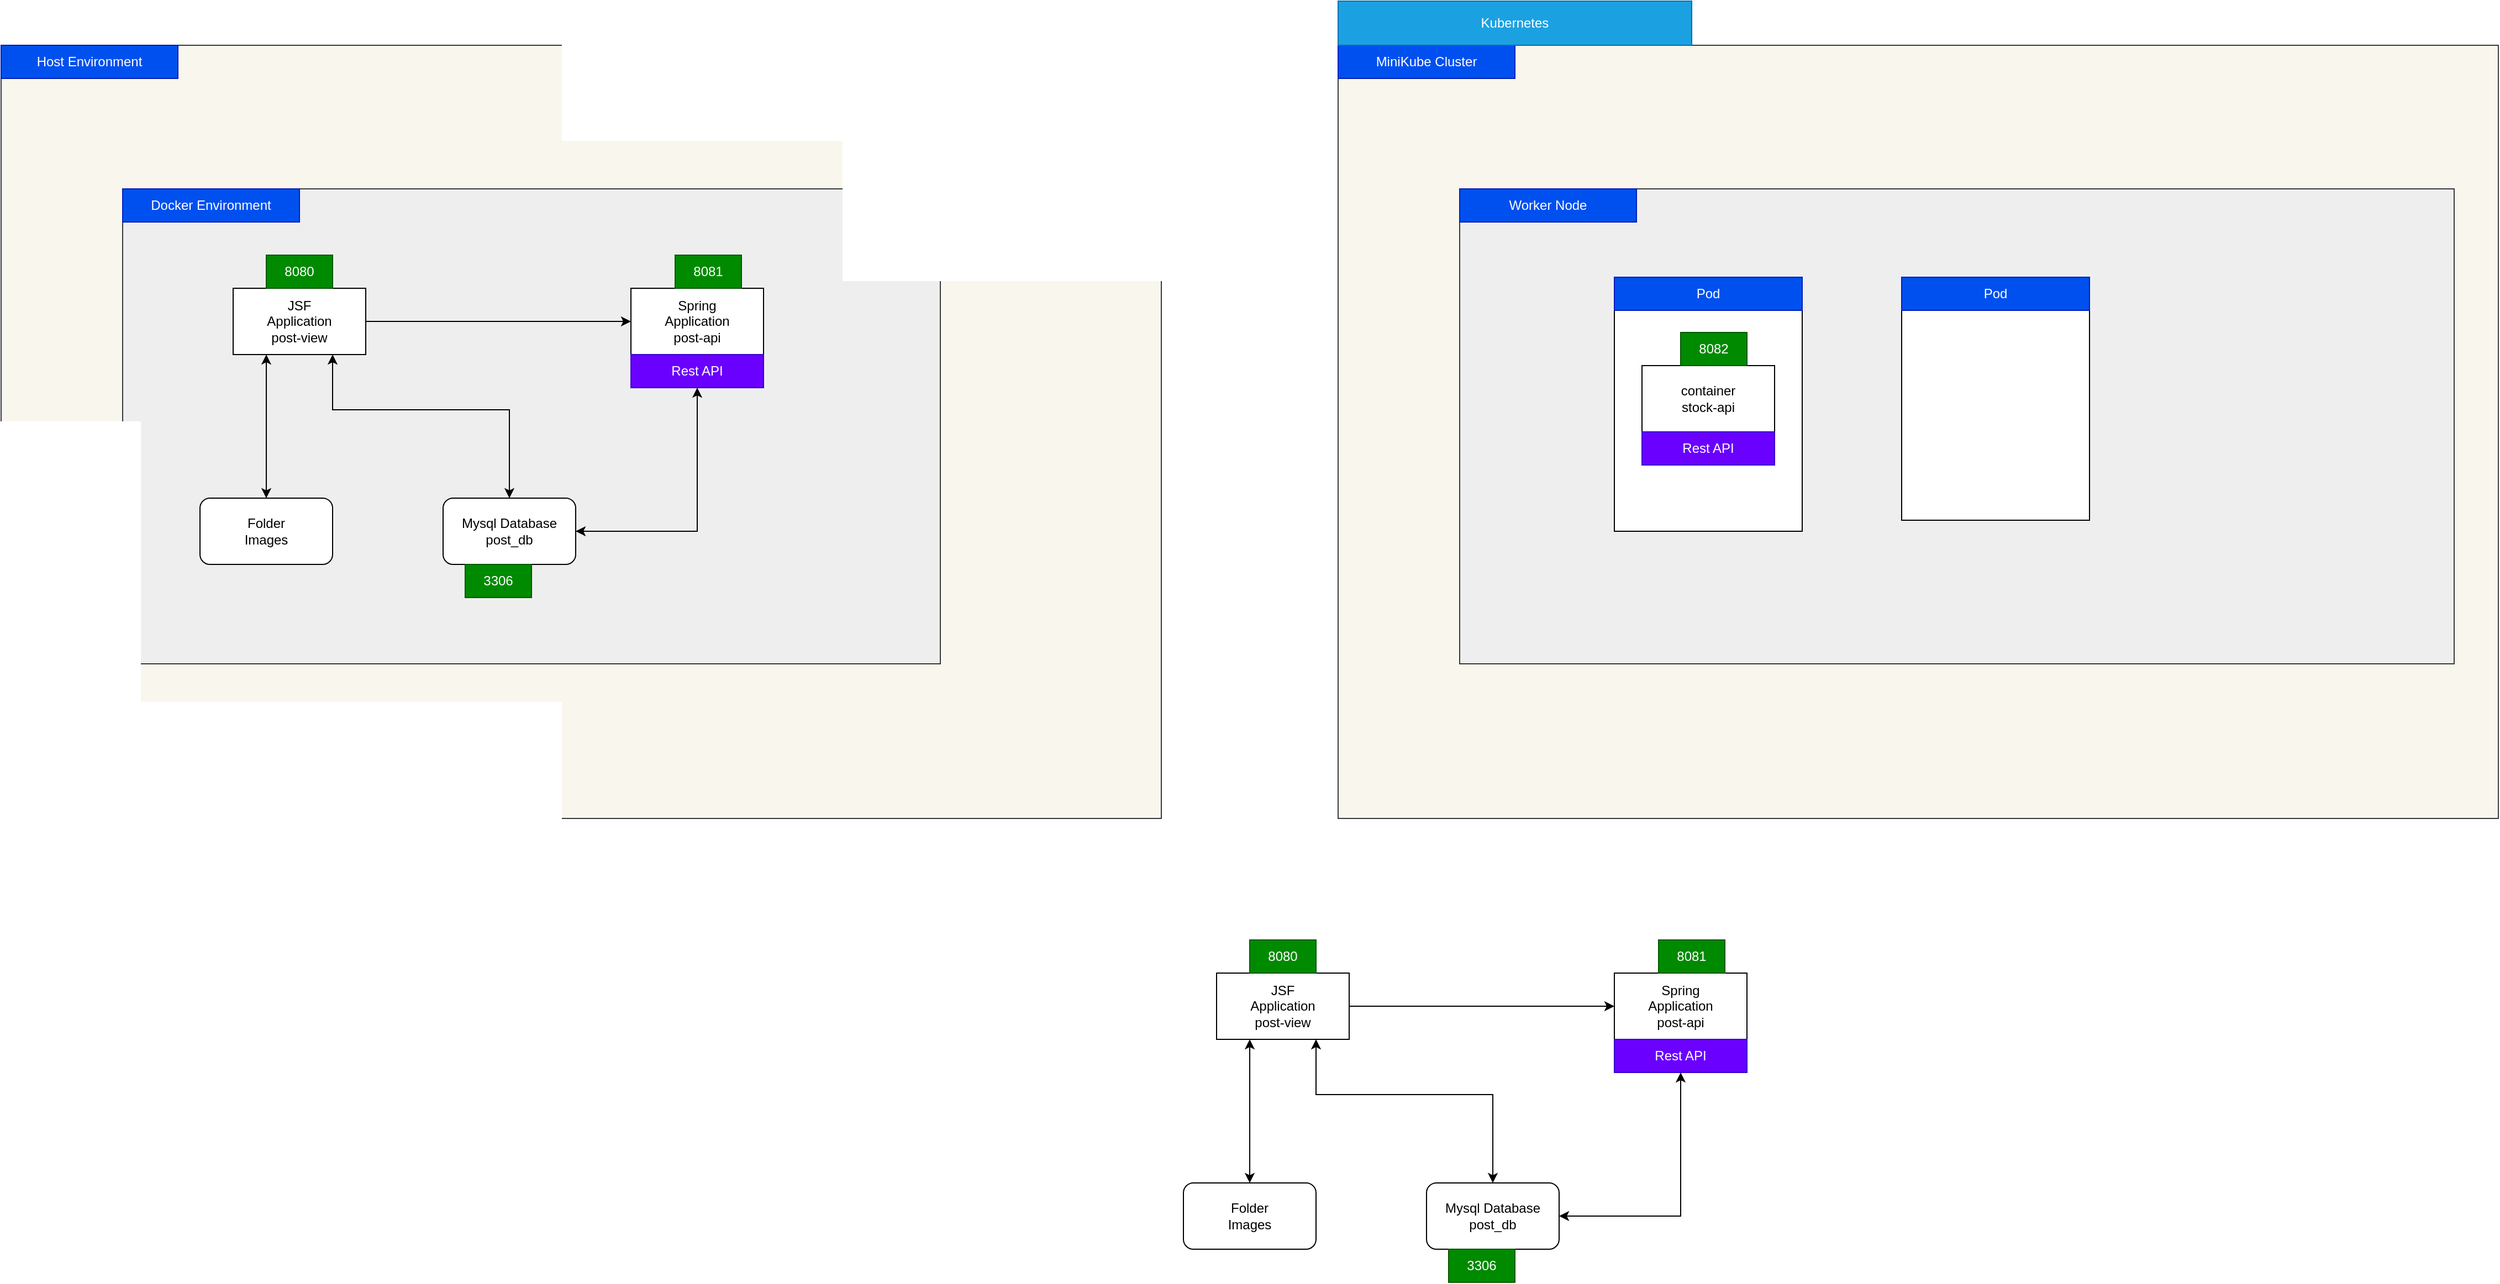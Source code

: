 <mxfile version="15.8.7" type="device"><diagram id="S8PIXkcZvsy8lCa2KTfj" name="Page-1"><mxGraphModel dx="2683" dy="997" grid="1" gridSize="10" guides="1" tooltips="1" connect="1" arrows="1" fold="1" page="1" pageScale="1" pageWidth="850" pageHeight="1100" math="0" shadow="0"><root><mxCell id="0"/><mxCell id="1" parent="0"/><mxCell id="PLOkI-CtLsclxu2C5F2T-1" value="" style="rounded=0;whiteSpace=wrap;html=1;fillColor=#f9f7ed;strokeColor=#36393d;" vertex="1" parent="1"><mxGeometry x="1120" y="120" width="1050" height="700" as="geometry"/></mxCell><mxCell id="PLOkI-CtLsclxu2C5F2T-2" value="" style="rounded=0;whiteSpace=wrap;html=1;fillColor=#eeeeee;strokeColor=#36393d;" vertex="1" parent="1"><mxGeometry x="1230" y="250" width="900" height="430" as="geometry"/></mxCell><mxCell id="PLOkI-CtLsclxu2C5F2T-25" value="" style="rounded=0;whiteSpace=wrap;html=1;" vertex="1" parent="1"><mxGeometry x="1370" y="360" width="170" height="200" as="geometry"/></mxCell><mxCell id="iTSI4CIOOJ87WbhN31Km-15" value="" style="rounded=0;whiteSpace=wrap;html=1;fillColor=#f9f7ed;strokeColor=#36393d;" parent="1" vertex="1"><mxGeometry x="-90" y="120" width="1050" height="700" as="geometry"/></mxCell><mxCell id="iTSI4CIOOJ87WbhN31Km-11" value="" style="rounded=0;whiteSpace=wrap;html=1;fillColor=#eeeeee;strokeColor=#36393d;" parent="1" vertex="1"><mxGeometry x="20" y="250" width="740" height="430" as="geometry"/></mxCell><mxCell id="iTSI4CIOOJ87WbhN31Km-1" value="JSF&lt;br&gt;Application&lt;br&gt;post-view" style="rounded=0;whiteSpace=wrap;html=1;" parent="1" vertex="1"><mxGeometry x="120" y="340" width="120" height="60" as="geometry"/></mxCell><mxCell id="iTSI4CIOOJ87WbhN31Km-2" value="Mysql Database&lt;br&gt;post_db" style="rounded=1;whiteSpace=wrap;html=1;" parent="1" vertex="1"><mxGeometry x="310" y="530" width="120" height="60" as="geometry"/></mxCell><mxCell id="iTSI4CIOOJ87WbhN31Km-3" value="Folder&lt;br&gt;Images" style="rounded=1;whiteSpace=wrap;html=1;" parent="1" vertex="1"><mxGeometry x="90" y="530" width="120" height="60" as="geometry"/></mxCell><mxCell id="iTSI4CIOOJ87WbhN31Km-5" value="Spring&lt;br&gt;Application&lt;br&gt;post-api" style="rounded=0;whiteSpace=wrap;html=1;" parent="1" vertex="1"><mxGeometry x="480" y="340" width="120" height="60" as="geometry"/></mxCell><mxCell id="iTSI4CIOOJ87WbhN31Km-6" value="" style="endArrow=classic;startArrow=classic;html=1;rounded=0;entryX=0.75;entryY=1;entryDx=0;entryDy=0;exitX=0.5;exitY=0;exitDx=0;exitDy=0;" parent="1" source="iTSI4CIOOJ87WbhN31Km-2" target="iTSI4CIOOJ87WbhN31Km-1" edge="1"><mxGeometry width="50" height="50" relative="1" as="geometry"><mxPoint x="60" y="530" as="sourcePoint"/><mxPoint x="110" y="480" as="targetPoint"/><Array as="points"><mxPoint x="370" y="450"/><mxPoint x="210" y="450"/></Array></mxGeometry></mxCell><mxCell id="iTSI4CIOOJ87WbhN31Km-7" value="8080" style="text;html=1;strokeColor=#005700;fillColor=#008a00;align=center;verticalAlign=middle;whiteSpace=wrap;rounded=0;fontColor=#ffffff;" parent="1" vertex="1"><mxGeometry x="150" y="310" width="60" height="30" as="geometry"/></mxCell><mxCell id="iTSI4CIOOJ87WbhN31Km-8" value="8081" style="text;html=1;strokeColor=#005700;fillColor=#008a00;align=center;verticalAlign=middle;whiteSpace=wrap;rounded=0;fontColor=#ffffff;" parent="1" vertex="1"><mxGeometry x="520" y="310" width="60" height="30" as="geometry"/></mxCell><mxCell id="iTSI4CIOOJ87WbhN31Km-9" value="" style="endArrow=classic;startArrow=classic;html=1;rounded=0;entryX=0.25;entryY=1;entryDx=0;entryDy=0;exitX=0.5;exitY=0;exitDx=0;exitDy=0;" parent="1" source="iTSI4CIOOJ87WbhN31Km-3" target="iTSI4CIOOJ87WbhN31Km-1" edge="1"><mxGeometry width="50" height="50" relative="1" as="geometry"><mxPoint x="160" y="610" as="sourcePoint"/><mxPoint x="240" y="450" as="targetPoint"/><Array as="points"><mxPoint x="150" y="470"/></Array></mxGeometry></mxCell><mxCell id="iTSI4CIOOJ87WbhN31Km-10" value="" style="endArrow=classic;html=1;rounded=0;entryX=0;entryY=0.5;entryDx=0;entryDy=0;" parent="1" source="iTSI4CIOOJ87WbhN31Km-1" target="iTSI4CIOOJ87WbhN31Km-5" edge="1"><mxGeometry width="50" height="50" relative="1" as="geometry"><mxPoint x="360" y="470" as="sourcePoint"/><mxPoint x="410" y="420" as="targetPoint"/></mxGeometry></mxCell><mxCell id="iTSI4CIOOJ87WbhN31Km-12" value="3306" style="text;html=1;strokeColor=#005700;fillColor=#008a00;align=center;verticalAlign=middle;whiteSpace=wrap;rounded=0;fontColor=#ffffff;" parent="1" vertex="1"><mxGeometry x="330" y="590" width="60" height="30" as="geometry"/></mxCell><mxCell id="iTSI4CIOOJ87WbhN31Km-13" value="Rest API" style="text;html=1;strokeColor=#3700CC;fillColor=#6a00ff;align=center;verticalAlign=middle;whiteSpace=wrap;rounded=0;fontColor=#ffffff;" parent="1" vertex="1"><mxGeometry x="480" y="400" width="120" height="30" as="geometry"/></mxCell><mxCell id="iTSI4CIOOJ87WbhN31Km-14" value="Docker Environment" style="text;html=1;strokeColor=#001DBC;fillColor=#0050ef;align=center;verticalAlign=middle;whiteSpace=wrap;rounded=0;fontColor=#ffffff;" parent="1" vertex="1"><mxGeometry x="20" y="250" width="160" height="30" as="geometry"/></mxCell><mxCell id="iTSI4CIOOJ87WbhN31Km-16" value="Host Environment" style="text;html=1;strokeColor=#001DBC;fillColor=#0050ef;align=center;verticalAlign=middle;whiteSpace=wrap;rounded=0;fontColor=#ffffff;" parent="1" vertex="1"><mxGeometry x="-90" y="120" width="160" height="30" as="geometry"/></mxCell><mxCell id="iTSI4CIOOJ87WbhN31Km-19" value="" style="endArrow=classic;startArrow=classic;html=1;rounded=0;entryX=0.5;entryY=1;entryDx=0;entryDy=0;exitX=1;exitY=0.5;exitDx=0;exitDy=0;" parent="1" source="iTSI4CIOOJ87WbhN31Km-2" target="iTSI4CIOOJ87WbhN31Km-13" edge="1"><mxGeometry width="50" height="50" relative="1" as="geometry"><mxPoint x="600" y="640" as="sourcePoint"/><mxPoint x="440" y="510" as="targetPoint"/><Array as="points"><mxPoint x="540" y="560"/></Array></mxGeometry></mxCell><mxCell id="PLOkI-CtLsclxu2C5F2T-3" value="JSF&lt;br&gt;Application&lt;br&gt;post-view" style="rounded=0;whiteSpace=wrap;html=1;" vertex="1" parent="1"><mxGeometry x="1010" y="960" width="120" height="60" as="geometry"/></mxCell><mxCell id="PLOkI-CtLsclxu2C5F2T-4" value="Mysql Database&lt;br&gt;post_db" style="rounded=1;whiteSpace=wrap;html=1;" vertex="1" parent="1"><mxGeometry x="1200" y="1150" width="120" height="60" as="geometry"/></mxCell><mxCell id="PLOkI-CtLsclxu2C5F2T-5" value="Folder&lt;br&gt;Images" style="rounded=1;whiteSpace=wrap;html=1;" vertex="1" parent="1"><mxGeometry x="980" y="1150" width="120" height="60" as="geometry"/></mxCell><mxCell id="PLOkI-CtLsclxu2C5F2T-6" value="Spring&lt;br&gt;Application&lt;br&gt;post-api" style="rounded=0;whiteSpace=wrap;html=1;" vertex="1" parent="1"><mxGeometry x="1370" y="960" width="120" height="60" as="geometry"/></mxCell><mxCell id="PLOkI-CtLsclxu2C5F2T-7" value="" style="endArrow=classic;startArrow=classic;html=1;rounded=0;entryX=0.75;entryY=1;entryDx=0;entryDy=0;exitX=0.5;exitY=0;exitDx=0;exitDy=0;" edge="1" parent="1" source="PLOkI-CtLsclxu2C5F2T-4" target="PLOkI-CtLsclxu2C5F2T-3"><mxGeometry width="50" height="50" relative="1" as="geometry"><mxPoint x="950" y="1150" as="sourcePoint"/><mxPoint x="1000" y="1100" as="targetPoint"/><Array as="points"><mxPoint x="1260" y="1070"/><mxPoint x="1100" y="1070"/></Array></mxGeometry></mxCell><mxCell id="PLOkI-CtLsclxu2C5F2T-8" value="8080" style="text;html=1;strokeColor=#005700;fillColor=#008a00;align=center;verticalAlign=middle;whiteSpace=wrap;rounded=0;fontColor=#ffffff;" vertex="1" parent="1"><mxGeometry x="1040" y="930" width="60" height="30" as="geometry"/></mxCell><mxCell id="PLOkI-CtLsclxu2C5F2T-9" value="8081" style="text;html=1;strokeColor=#005700;fillColor=#008a00;align=center;verticalAlign=middle;whiteSpace=wrap;rounded=0;fontColor=#ffffff;" vertex="1" parent="1"><mxGeometry x="1410" y="930" width="60" height="30" as="geometry"/></mxCell><mxCell id="PLOkI-CtLsclxu2C5F2T-10" value="" style="endArrow=classic;startArrow=classic;html=1;rounded=0;entryX=0.25;entryY=1;entryDx=0;entryDy=0;exitX=0.5;exitY=0;exitDx=0;exitDy=0;" edge="1" parent="1" source="PLOkI-CtLsclxu2C5F2T-5" target="PLOkI-CtLsclxu2C5F2T-3"><mxGeometry width="50" height="50" relative="1" as="geometry"><mxPoint x="1050" y="1230" as="sourcePoint"/><mxPoint x="1130" y="1070" as="targetPoint"/><Array as="points"><mxPoint x="1040" y="1090"/></Array></mxGeometry></mxCell><mxCell id="PLOkI-CtLsclxu2C5F2T-11" value="" style="endArrow=classic;html=1;rounded=0;entryX=0;entryY=0.5;entryDx=0;entryDy=0;" edge="1" parent="1" source="PLOkI-CtLsclxu2C5F2T-3" target="PLOkI-CtLsclxu2C5F2T-6"><mxGeometry width="50" height="50" relative="1" as="geometry"><mxPoint x="1250" y="1090" as="sourcePoint"/><mxPoint x="1300" y="1040" as="targetPoint"/></mxGeometry></mxCell><mxCell id="PLOkI-CtLsclxu2C5F2T-12" value="3306" style="text;html=1;strokeColor=#005700;fillColor=#008a00;align=center;verticalAlign=middle;whiteSpace=wrap;rounded=0;fontColor=#ffffff;" vertex="1" parent="1"><mxGeometry x="1220" y="1210" width="60" height="30" as="geometry"/></mxCell><mxCell id="PLOkI-CtLsclxu2C5F2T-13" value="Rest API" style="text;html=1;strokeColor=#3700CC;fillColor=#6a00ff;align=center;verticalAlign=middle;whiteSpace=wrap;rounded=0;fontColor=#ffffff;" vertex="1" parent="1"><mxGeometry x="1370" y="1020" width="120" height="30" as="geometry"/></mxCell><mxCell id="PLOkI-CtLsclxu2C5F2T-14" value="Worker Node" style="text;html=1;strokeColor=#001DBC;fillColor=#0050ef;align=center;verticalAlign=middle;whiteSpace=wrap;rounded=0;fontColor=#ffffff;" vertex="1" parent="1"><mxGeometry x="1230" y="250" width="160" height="30" as="geometry"/></mxCell><mxCell id="PLOkI-CtLsclxu2C5F2T-15" value="MiniKube Cluster" style="text;html=1;strokeColor=#001DBC;fillColor=#0050ef;align=center;verticalAlign=middle;whiteSpace=wrap;rounded=0;fontColor=#ffffff;" vertex="1" parent="1"><mxGeometry x="1120" y="120" width="160" height="30" as="geometry"/></mxCell><mxCell id="PLOkI-CtLsclxu2C5F2T-16" value="" style="endArrow=classic;startArrow=classic;html=1;rounded=0;entryX=0.5;entryY=1;entryDx=0;entryDy=0;exitX=1;exitY=0.5;exitDx=0;exitDy=0;" edge="1" parent="1" source="PLOkI-CtLsclxu2C5F2T-4"><mxGeometry width="50" height="50" relative="1" as="geometry"><mxPoint x="1490" y="1260" as="sourcePoint"/><mxPoint x="1430" y="1050" as="targetPoint"/><Array as="points"><mxPoint x="1430" y="1180"/></Array></mxGeometry></mxCell><mxCell id="PLOkI-CtLsclxu2C5F2T-17" value="Kubernetes" style="text;html=1;strokeColor=#006EAF;fillColor=#1ba1e2;align=center;verticalAlign=middle;whiteSpace=wrap;rounded=0;fontColor=#ffffff;" vertex="1" parent="1"><mxGeometry x="1120" y="80" width="320" height="40" as="geometry"/></mxCell><mxCell id="PLOkI-CtLsclxu2C5F2T-18" value="container&lt;br&gt;stock-api" style="rounded=0;whiteSpace=wrap;html=1;" vertex="1" parent="1"><mxGeometry x="1395" y="410" width="120" height="60" as="geometry"/></mxCell><mxCell id="PLOkI-CtLsclxu2C5F2T-19" value="Rest API" style="text;html=1;strokeColor=#3700CC;fillColor=#6a00ff;align=center;verticalAlign=middle;whiteSpace=wrap;rounded=0;fontColor=#ffffff;" vertex="1" parent="1"><mxGeometry x="1395" y="470" width="120" height="30" as="geometry"/></mxCell><mxCell id="PLOkI-CtLsclxu2C5F2T-20" value="8082" style="text;html=1;strokeColor=#005700;fillColor=#008a00;align=center;verticalAlign=middle;whiteSpace=wrap;rounded=0;fontColor=#ffffff;" vertex="1" parent="1"><mxGeometry x="1430" y="380" width="60" height="30" as="geometry"/></mxCell><mxCell id="PLOkI-CtLsclxu2C5F2T-22" value="Pod" style="text;html=1;strokeColor=#001DBC;fillColor=#0050ef;align=center;verticalAlign=middle;whiteSpace=wrap;rounded=0;fontColor=#ffffff;" vertex="1" parent="1"><mxGeometry x="1370" y="330" width="170" height="30" as="geometry"/></mxCell><mxCell id="PLOkI-CtLsclxu2C5F2T-23" value="" style="rounded=0;whiteSpace=wrap;html=1;" vertex="1" parent="1"><mxGeometry x="1630" y="360" width="170" height="190" as="geometry"/></mxCell><mxCell id="PLOkI-CtLsclxu2C5F2T-24" value="Pod" style="text;html=1;strokeColor=#001DBC;fillColor=#0050ef;align=center;verticalAlign=middle;whiteSpace=wrap;rounded=0;fontColor=#ffffff;" vertex="1" parent="1"><mxGeometry x="1630" y="330" width="170" height="30" as="geometry"/></mxCell></root></mxGraphModel></diagram></mxfile>